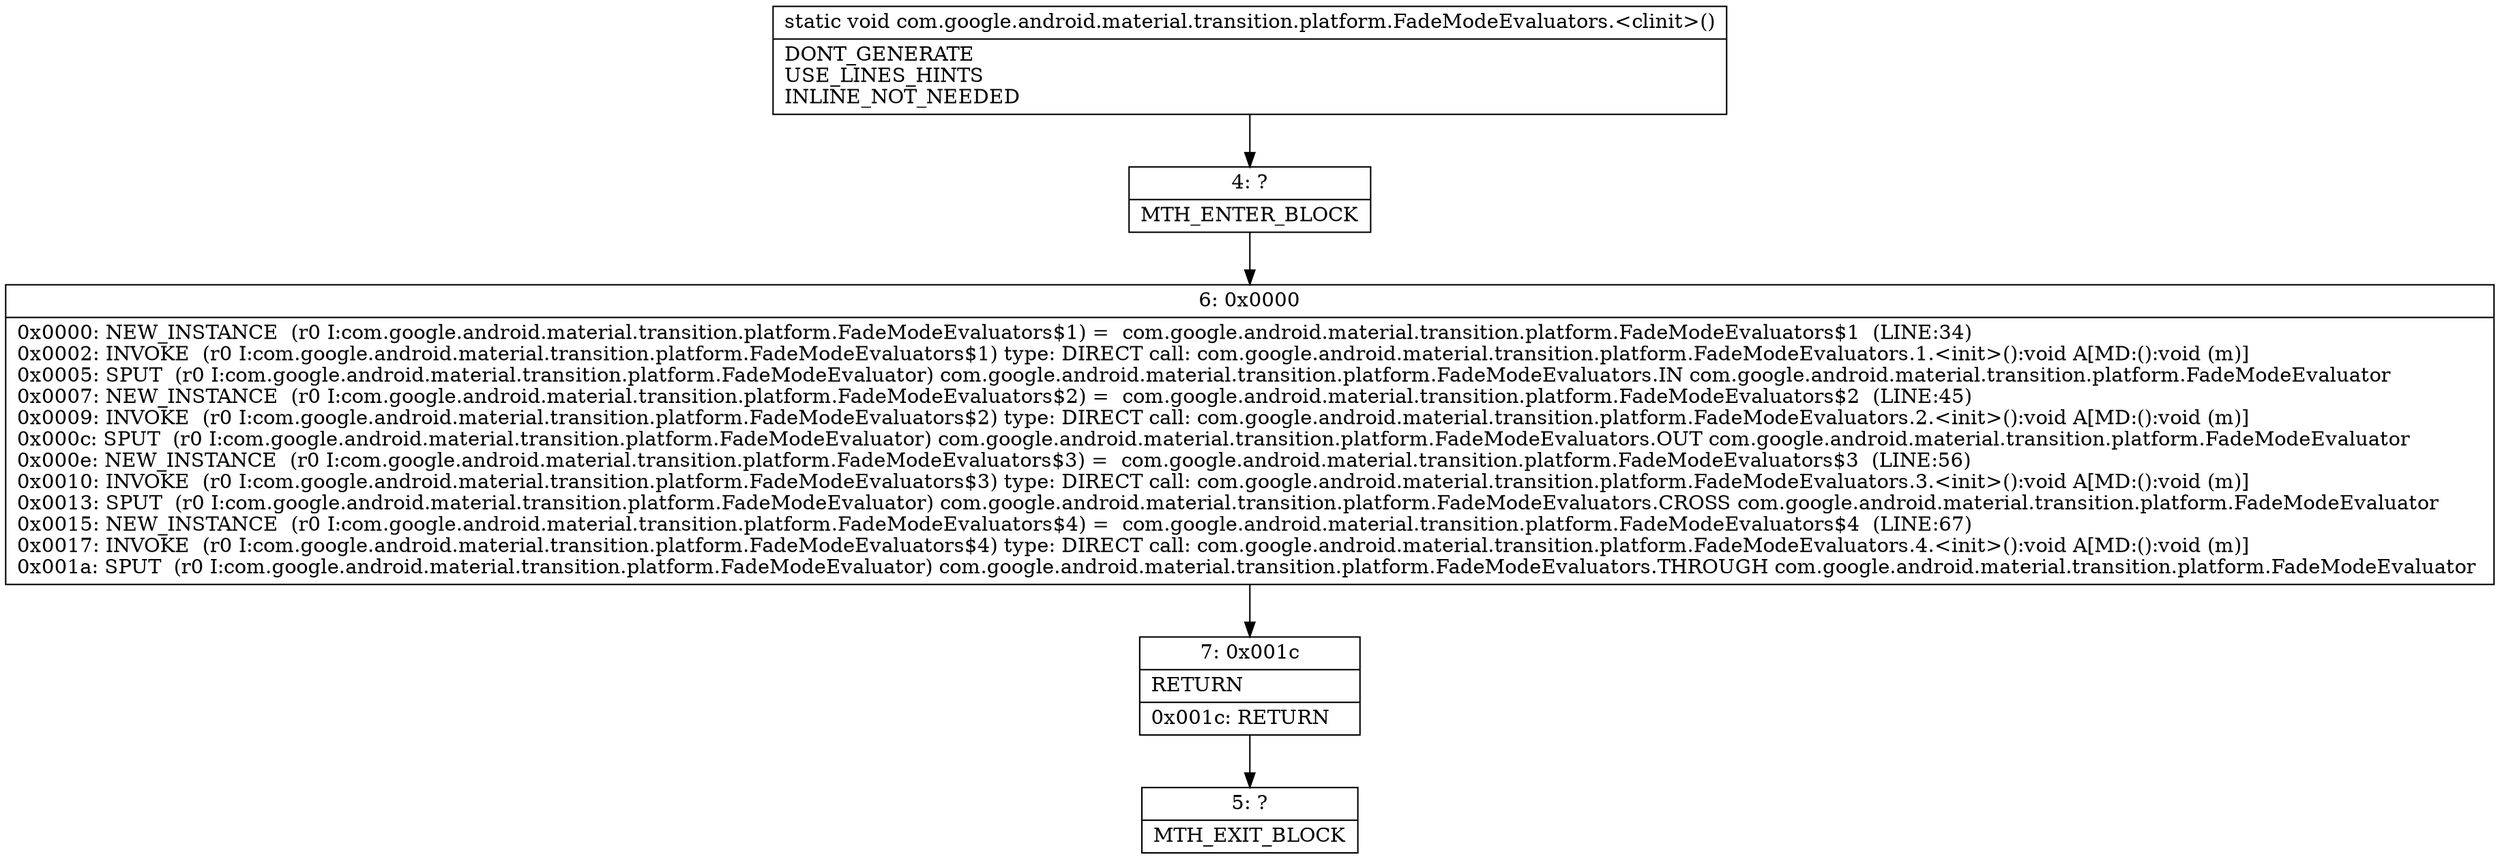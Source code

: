 digraph "CFG forcom.google.android.material.transition.platform.FadeModeEvaluators.\<clinit\>()V" {
Node_4 [shape=record,label="{4\:\ ?|MTH_ENTER_BLOCK\l}"];
Node_6 [shape=record,label="{6\:\ 0x0000|0x0000: NEW_INSTANCE  (r0 I:com.google.android.material.transition.platform.FadeModeEvaluators$1) =  com.google.android.material.transition.platform.FadeModeEvaluators$1  (LINE:34)\l0x0002: INVOKE  (r0 I:com.google.android.material.transition.platform.FadeModeEvaluators$1) type: DIRECT call: com.google.android.material.transition.platform.FadeModeEvaluators.1.\<init\>():void A[MD:():void (m)]\l0x0005: SPUT  (r0 I:com.google.android.material.transition.platform.FadeModeEvaluator) com.google.android.material.transition.platform.FadeModeEvaluators.IN com.google.android.material.transition.platform.FadeModeEvaluator \l0x0007: NEW_INSTANCE  (r0 I:com.google.android.material.transition.platform.FadeModeEvaluators$2) =  com.google.android.material.transition.platform.FadeModeEvaluators$2  (LINE:45)\l0x0009: INVOKE  (r0 I:com.google.android.material.transition.platform.FadeModeEvaluators$2) type: DIRECT call: com.google.android.material.transition.platform.FadeModeEvaluators.2.\<init\>():void A[MD:():void (m)]\l0x000c: SPUT  (r0 I:com.google.android.material.transition.platform.FadeModeEvaluator) com.google.android.material.transition.platform.FadeModeEvaluators.OUT com.google.android.material.transition.platform.FadeModeEvaluator \l0x000e: NEW_INSTANCE  (r0 I:com.google.android.material.transition.platform.FadeModeEvaluators$3) =  com.google.android.material.transition.platform.FadeModeEvaluators$3  (LINE:56)\l0x0010: INVOKE  (r0 I:com.google.android.material.transition.platform.FadeModeEvaluators$3) type: DIRECT call: com.google.android.material.transition.platform.FadeModeEvaluators.3.\<init\>():void A[MD:():void (m)]\l0x0013: SPUT  (r0 I:com.google.android.material.transition.platform.FadeModeEvaluator) com.google.android.material.transition.platform.FadeModeEvaluators.CROSS com.google.android.material.transition.platform.FadeModeEvaluator \l0x0015: NEW_INSTANCE  (r0 I:com.google.android.material.transition.platform.FadeModeEvaluators$4) =  com.google.android.material.transition.platform.FadeModeEvaluators$4  (LINE:67)\l0x0017: INVOKE  (r0 I:com.google.android.material.transition.platform.FadeModeEvaluators$4) type: DIRECT call: com.google.android.material.transition.platform.FadeModeEvaluators.4.\<init\>():void A[MD:():void (m)]\l0x001a: SPUT  (r0 I:com.google.android.material.transition.platform.FadeModeEvaluator) com.google.android.material.transition.platform.FadeModeEvaluators.THROUGH com.google.android.material.transition.platform.FadeModeEvaluator \l}"];
Node_7 [shape=record,label="{7\:\ 0x001c|RETURN\l|0x001c: RETURN   \l}"];
Node_5 [shape=record,label="{5\:\ ?|MTH_EXIT_BLOCK\l}"];
MethodNode[shape=record,label="{static void com.google.android.material.transition.platform.FadeModeEvaluators.\<clinit\>()  | DONT_GENERATE\lUSE_LINES_HINTS\lINLINE_NOT_NEEDED\l}"];
MethodNode -> Node_4;Node_4 -> Node_6;
Node_6 -> Node_7;
Node_7 -> Node_5;
}

